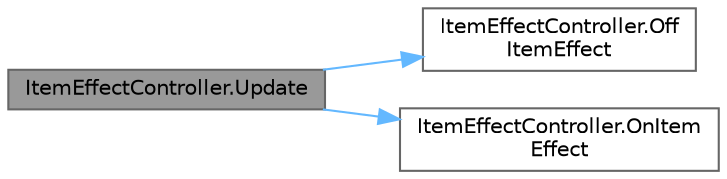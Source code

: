 digraph "ItemEffectController.Update"
{
 // LATEX_PDF_SIZE
  bgcolor="transparent";
  edge [fontname=Helvetica,fontsize=10,labelfontname=Helvetica,labelfontsize=10];
  node [fontname=Helvetica,fontsize=10,shape=box,height=0.2,width=0.4];
  rankdir="LR";
  Node1 [id="Node000001",label="ItemEffectController.Update",height=0.2,width=0.4,color="gray40", fillcolor="grey60", style="filled", fontcolor="black",tooltip=" "];
  Node1 -> Node2 [id="edge1_Node000001_Node000002",color="steelblue1",style="solid",tooltip=" "];
  Node2 [id="Node000002",label="ItemEffectController.Off\lItemEffect",height=0.2,width=0.4,color="grey40", fillcolor="white", style="filled",URL="$class_item_effect_controller.html#ab58cf892ea334d2e46516194a2d06285",tooltip=" "];
  Node1 -> Node3 [id="edge2_Node000001_Node000003",color="steelblue1",style="solid",tooltip=" "];
  Node3 [id="Node000003",label="ItemEffectController.OnItem\lEffect",height=0.2,width=0.4,color="grey40", fillcolor="white", style="filled",URL="$class_item_effect_controller.html#ade323f9f3aa5bf020bbceb27b425d44c",tooltip=" "];
}
